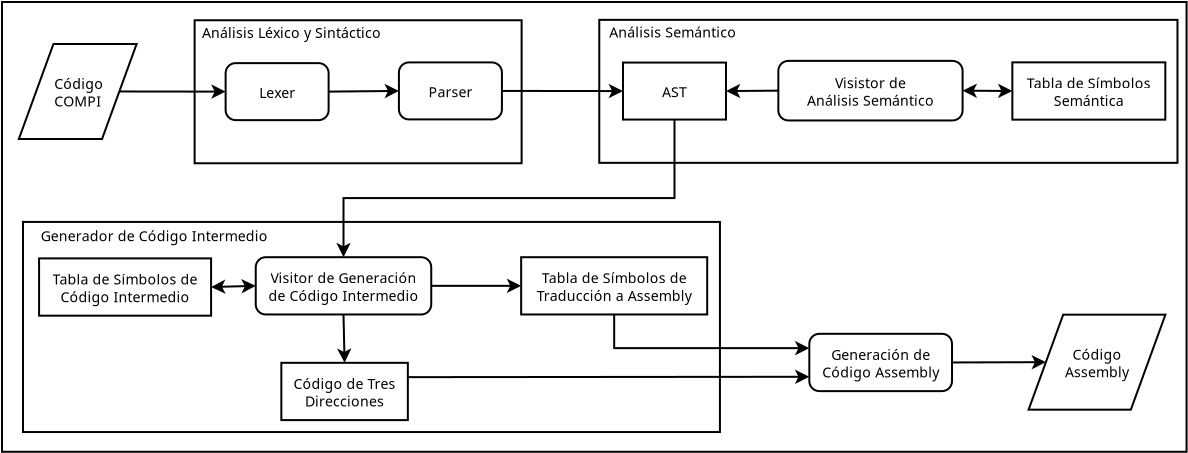 <?xml version="1.0" encoding="UTF-8"?>
<dia:diagram xmlns:dia="http://www.lysator.liu.se/~alla/dia/">
  <dia:layer name="Background" visible="true" active="true">
    <dia:object type="Flowchart - Box" version="0" id="O0">
      <dia:attribute name="obj_pos">
        <dia:point val="3.519,0.194"/>
      </dia:attribute>
      <dia:attribute name="obj_bb">
        <dia:rectangle val="3.469,0.144;62.798,22.732"/>
      </dia:attribute>
      <dia:attribute name="elem_corner">
        <dia:point val="3.519,0.194"/>
      </dia:attribute>
      <dia:attribute name="elem_width">
        <dia:real val="59.229"/>
      </dia:attribute>
      <dia:attribute name="elem_height">
        <dia:real val="22.488"/>
      </dia:attribute>
      <dia:attribute name="show_background">
        <dia:boolean val="true"/>
      </dia:attribute>
      <dia:attribute name="padding">
        <dia:real val="0.5"/>
      </dia:attribute>
      <dia:attribute name="text">
        <dia:composite type="text">
          <dia:attribute name="string">
            <dia:string>##</dia:string>
          </dia:attribute>
          <dia:attribute name="font">
            <dia:font family="sans" style="0" name="Helvetica"/>
          </dia:attribute>
          <dia:attribute name="height">
            <dia:real val="0.8"/>
          </dia:attribute>
          <dia:attribute name="pos">
            <dia:point val="33.134,11.68"/>
          </dia:attribute>
          <dia:attribute name="color">
            <dia:color val="#000000"/>
          </dia:attribute>
          <dia:attribute name="alignment">
            <dia:enum val="1"/>
          </dia:attribute>
        </dia:composite>
      </dia:attribute>
    </dia:object>
    <dia:object type="Flowchart - Box" version="0" id="O1">
      <dia:attribute name="obj_pos">
        <dia:point val="4.568,11.19"/>
      </dia:attribute>
      <dia:attribute name="obj_bb">
        <dia:rectangle val="4.518,11.14;39.465,21.746"/>
      </dia:attribute>
      <dia:attribute name="elem_corner">
        <dia:point val="4.568,11.19"/>
      </dia:attribute>
      <dia:attribute name="elem_width">
        <dia:real val="34.847"/>
      </dia:attribute>
      <dia:attribute name="elem_height">
        <dia:real val="10.506"/>
      </dia:attribute>
      <dia:attribute name="show_background">
        <dia:boolean val="true"/>
      </dia:attribute>
      <dia:attribute name="padding">
        <dia:real val="0.5"/>
      </dia:attribute>
      <dia:attribute name="text">
        <dia:composite type="text">
          <dia:attribute name="string">
            <dia:string>##</dia:string>
          </dia:attribute>
          <dia:attribute name="font">
            <dia:font family="sans" style="0" name="Helvetica"/>
          </dia:attribute>
          <dia:attribute name="height">
            <dia:real val="0.8"/>
          </dia:attribute>
          <dia:attribute name="pos">
            <dia:point val="21.991,16.685"/>
          </dia:attribute>
          <dia:attribute name="color">
            <dia:color val="#000000"/>
          </dia:attribute>
          <dia:attribute name="alignment">
            <dia:enum val="1"/>
          </dia:attribute>
        </dia:composite>
      </dia:attribute>
    </dia:object>
    <dia:object type="Flowchart - Box" version="0" id="O2">
      <dia:attribute name="obj_pos">
        <dia:point val="33.382,1.086"/>
      </dia:attribute>
      <dia:attribute name="obj_bb">
        <dia:rectangle val="33.332,1.036;62.343,8.286"/>
      </dia:attribute>
      <dia:attribute name="elem_corner">
        <dia:point val="33.382,1.086"/>
      </dia:attribute>
      <dia:attribute name="elem_width">
        <dia:real val="28.911"/>
      </dia:attribute>
      <dia:attribute name="elem_height">
        <dia:real val="7.15"/>
      </dia:attribute>
      <dia:attribute name="show_background">
        <dia:boolean val="true"/>
      </dia:attribute>
      <dia:attribute name="padding">
        <dia:real val="0.5"/>
      </dia:attribute>
      <dia:attribute name="text">
        <dia:composite type="text">
          <dia:attribute name="string">
            <dia:string>##</dia:string>
          </dia:attribute>
          <dia:attribute name="font">
            <dia:font family="sans" style="0" name="Helvetica"/>
          </dia:attribute>
          <dia:attribute name="height">
            <dia:real val="0.8"/>
          </dia:attribute>
          <dia:attribute name="pos">
            <dia:point val="47.838,4.903"/>
          </dia:attribute>
          <dia:attribute name="color">
            <dia:color val="#000000"/>
          </dia:attribute>
          <dia:attribute name="alignment">
            <dia:enum val="1"/>
          </dia:attribute>
        </dia:composite>
      </dia:attribute>
    </dia:object>
    <dia:object type="Flowchart - Box" version="0" id="O3">
      <dia:attribute name="obj_pos">
        <dia:point val="13.15,1.107"/>
      </dia:attribute>
      <dia:attribute name="obj_bb">
        <dia:rectangle val="13.1,1.057;29.55,8.307"/>
      </dia:attribute>
      <dia:attribute name="elem_corner">
        <dia:point val="13.15,1.107"/>
      </dia:attribute>
      <dia:attribute name="elem_width">
        <dia:real val="16.35"/>
      </dia:attribute>
      <dia:attribute name="elem_height">
        <dia:real val="7.15"/>
      </dia:attribute>
      <dia:attribute name="show_background">
        <dia:boolean val="true"/>
      </dia:attribute>
      <dia:attribute name="padding">
        <dia:real val="0.5"/>
      </dia:attribute>
      <dia:attribute name="text">
        <dia:composite type="text">
          <dia:attribute name="string">
            <dia:string>##</dia:string>
          </dia:attribute>
          <dia:attribute name="font">
            <dia:font family="sans" style="0" name="Helvetica"/>
          </dia:attribute>
          <dia:attribute name="height">
            <dia:real val="0.8"/>
          </dia:attribute>
          <dia:attribute name="pos">
            <dia:point val="21.325,4.924"/>
          </dia:attribute>
          <dia:attribute name="color">
            <dia:color val="#000000"/>
          </dia:attribute>
          <dia:attribute name="alignment">
            <dia:enum val="1"/>
          </dia:attribute>
        </dia:composite>
      </dia:attribute>
    </dia:object>
    <dia:object type="Flowchart - Parallelogram" version="0" id="O4">
      <dia:attribute name="obj_pos">
        <dia:point val="4.362,2.293"/>
      </dia:attribute>
      <dia:attribute name="obj_bb">
        <dia:rectangle val="4.312,2.243;10.301,7.093"/>
      </dia:attribute>
      <dia:attribute name="elem_corner">
        <dia:point val="4.362,2.293"/>
      </dia:attribute>
      <dia:attribute name="elem_width">
        <dia:real val="5.888"/>
      </dia:attribute>
      <dia:attribute name="elem_height">
        <dia:real val="4.75"/>
      </dia:attribute>
      <dia:attribute name="border_width">
        <dia:real val="0.1"/>
      </dia:attribute>
      <dia:attribute name="show_background">
        <dia:boolean val="true"/>
      </dia:attribute>
      <dia:attribute name="shear_angle">
        <dia:real val="70"/>
      </dia:attribute>
      <dia:attribute name="padding">
        <dia:real val="0.5"/>
      </dia:attribute>
      <dia:attribute name="text">
        <dia:composite type="text">
          <dia:attribute name="string">
            <dia:string>#Código
COMPI#</dia:string>
          </dia:attribute>
          <dia:attribute name="font">
            <dia:font family="sans" style="0" name="Helvetica"/>
          </dia:attribute>
          <dia:attribute name="height">
            <dia:real val="0.882"/>
          </dia:attribute>
          <dia:attribute name="pos">
            <dia:point val="7.307,4.496"/>
          </dia:attribute>
          <dia:attribute name="color">
            <dia:color val="#000000"/>
          </dia:attribute>
          <dia:attribute name="alignment">
            <dia:enum val="1"/>
          </dia:attribute>
        </dia:composite>
      </dia:attribute>
    </dia:object>
    <dia:object type="Flowchart - Box" version="0" id="O5">
      <dia:attribute name="obj_pos">
        <dia:point val="14.7,3.25"/>
      </dia:attribute>
      <dia:attribute name="obj_bb">
        <dia:rectangle val="14.65,3.2;19.9,6.15"/>
      </dia:attribute>
      <dia:attribute name="elem_corner">
        <dia:point val="14.7,3.25"/>
      </dia:attribute>
      <dia:attribute name="elem_width">
        <dia:real val="5.15"/>
      </dia:attribute>
      <dia:attribute name="elem_height">
        <dia:real val="2.85"/>
      </dia:attribute>
      <dia:attribute name="border_width">
        <dia:real val="0.1"/>
      </dia:attribute>
      <dia:attribute name="show_background">
        <dia:boolean val="true"/>
      </dia:attribute>
      <dia:attribute name="corner_radius">
        <dia:real val="0.5"/>
      </dia:attribute>
      <dia:attribute name="padding">
        <dia:real val="0.5"/>
      </dia:attribute>
      <dia:attribute name="text">
        <dia:composite type="text">
          <dia:attribute name="string">
            <dia:string>#Lexer#</dia:string>
          </dia:attribute>
          <dia:attribute name="font">
            <dia:font family="sans" style="0" name="Helvetica"/>
          </dia:attribute>
          <dia:attribute name="height">
            <dia:real val="0.882"/>
          </dia:attribute>
          <dia:attribute name="pos">
            <dia:point val="17.275,4.944"/>
          </dia:attribute>
          <dia:attribute name="color">
            <dia:color val="#000000"/>
          </dia:attribute>
          <dia:attribute name="alignment">
            <dia:enum val="1"/>
          </dia:attribute>
        </dia:composite>
      </dia:attribute>
    </dia:object>
    <dia:object type="Flowchart - Box" version="0" id="O6">
      <dia:attribute name="obj_pos">
        <dia:point val="23.365,3.215"/>
      </dia:attribute>
      <dia:attribute name="obj_bb">
        <dia:rectangle val="23.315,3.165;28.565,6.115"/>
      </dia:attribute>
      <dia:attribute name="elem_corner">
        <dia:point val="23.365,3.215"/>
      </dia:attribute>
      <dia:attribute name="elem_width">
        <dia:real val="5.15"/>
      </dia:attribute>
      <dia:attribute name="elem_height">
        <dia:real val="2.85"/>
      </dia:attribute>
      <dia:attribute name="border_width">
        <dia:real val="0.1"/>
      </dia:attribute>
      <dia:attribute name="show_background">
        <dia:boolean val="true"/>
      </dia:attribute>
      <dia:attribute name="corner_radius">
        <dia:real val="0.5"/>
      </dia:attribute>
      <dia:attribute name="padding">
        <dia:real val="0.5"/>
      </dia:attribute>
      <dia:attribute name="text">
        <dia:composite type="text">
          <dia:attribute name="string">
            <dia:string>#Parser#</dia:string>
          </dia:attribute>
          <dia:attribute name="font">
            <dia:font family="sans" style="0" name="Helvetica"/>
          </dia:attribute>
          <dia:attribute name="height">
            <dia:real val="0.882"/>
          </dia:attribute>
          <dia:attribute name="pos">
            <dia:point val="25.94,4.909"/>
          </dia:attribute>
          <dia:attribute name="color">
            <dia:color val="#000000"/>
          </dia:attribute>
          <dia:attribute name="alignment">
            <dia:enum val="1"/>
          </dia:attribute>
        </dia:composite>
      </dia:attribute>
    </dia:object>
    <dia:object type="Standard - Line" version="0" id="O7">
      <dia:attribute name="obj_pos">
        <dia:point val="9.386,4.668"/>
      </dia:attribute>
      <dia:attribute name="obj_bb">
        <dia:rectangle val="9.336,4.312;14.812,5.036"/>
      </dia:attribute>
      <dia:attribute name="conn_endpoints">
        <dia:point val="9.386,4.668"/>
        <dia:point val="14.7,4.675"/>
      </dia:attribute>
      <dia:attribute name="numcp">
        <dia:int val="1"/>
      </dia:attribute>
      <dia:attribute name="end_arrow">
        <dia:enum val="22"/>
      </dia:attribute>
      <dia:attribute name="end_arrow_length">
        <dia:real val="0.5"/>
      </dia:attribute>
      <dia:attribute name="end_arrow_width">
        <dia:real val="0.5"/>
      </dia:attribute>
      <dia:connections>
        <dia:connection handle="0" to="O4" connection="8"/>
        <dia:connection handle="1" to="O5" connection="7"/>
      </dia:connections>
    </dia:object>
    <dia:object type="Standard - Line" version="0" id="O8">
      <dia:attribute name="obj_pos">
        <dia:point val="19.85,4.675"/>
      </dia:attribute>
      <dia:attribute name="obj_bb">
        <dia:rectangle val="19.799,4.284;23.477,5.008"/>
      </dia:attribute>
      <dia:attribute name="conn_endpoints">
        <dia:point val="19.85,4.675"/>
        <dia:point val="23.365,4.64"/>
      </dia:attribute>
      <dia:attribute name="numcp">
        <dia:int val="1"/>
      </dia:attribute>
      <dia:attribute name="end_arrow">
        <dia:enum val="22"/>
      </dia:attribute>
      <dia:attribute name="end_arrow_length">
        <dia:real val="0.5"/>
      </dia:attribute>
      <dia:attribute name="end_arrow_width">
        <dia:real val="0.5"/>
      </dia:attribute>
      <dia:connections>
        <dia:connection handle="0" to="O5" connection="8"/>
        <dia:connection handle="1" to="O6" connection="7"/>
      </dia:connections>
    </dia:object>
    <dia:object type="Standard - Text" version="1" id="O9">
      <dia:attribute name="obj_pos">
        <dia:point val="13.525,1.989"/>
      </dia:attribute>
      <dia:attribute name="obj_bb">
        <dia:rectangle val="13.525,1.279;23.003,2.136"/>
      </dia:attribute>
      <dia:attribute name="text">
        <dia:composite type="text">
          <dia:attribute name="string">
            <dia:string>#Análisis Léxico y Sintáctico#</dia:string>
          </dia:attribute>
          <dia:attribute name="font">
            <dia:font family="sans" style="0" name="Helvetica"/>
          </dia:attribute>
          <dia:attribute name="height">
            <dia:real val="0.882"/>
          </dia:attribute>
          <dia:attribute name="pos">
            <dia:point val="13.525,1.989"/>
          </dia:attribute>
          <dia:attribute name="color">
            <dia:color val="#000000"/>
          </dia:attribute>
          <dia:attribute name="alignment">
            <dia:enum val="0"/>
          </dia:attribute>
        </dia:composite>
      </dia:attribute>
      <dia:attribute name="valign">
        <dia:enum val="3"/>
      </dia:attribute>
    </dia:object>
    <dia:object type="Flowchart - Box" version="0" id="O10">
      <dia:attribute name="obj_pos">
        <dia:point val="34.568,3.222"/>
      </dia:attribute>
      <dia:attribute name="obj_bb">
        <dia:rectangle val="34.518,3.172;39.768,6.122"/>
      </dia:attribute>
      <dia:attribute name="elem_corner">
        <dia:point val="34.568,3.222"/>
      </dia:attribute>
      <dia:attribute name="elem_width">
        <dia:real val="5.15"/>
      </dia:attribute>
      <dia:attribute name="elem_height">
        <dia:real val="2.85"/>
      </dia:attribute>
      <dia:attribute name="border_width">
        <dia:real val="0.1"/>
      </dia:attribute>
      <dia:attribute name="show_background">
        <dia:boolean val="true"/>
      </dia:attribute>
      <dia:attribute name="padding">
        <dia:real val="0.5"/>
      </dia:attribute>
      <dia:attribute name="text">
        <dia:composite type="text">
          <dia:attribute name="string">
            <dia:string>#AST#</dia:string>
          </dia:attribute>
          <dia:attribute name="font">
            <dia:font family="sans" style="0" name="Helvetica"/>
          </dia:attribute>
          <dia:attribute name="height">
            <dia:real val="0.882"/>
          </dia:attribute>
          <dia:attribute name="pos">
            <dia:point val="37.143,4.916"/>
          </dia:attribute>
          <dia:attribute name="color">
            <dia:color val="#000000"/>
          </dia:attribute>
          <dia:attribute name="alignment">
            <dia:enum val="1"/>
          </dia:attribute>
        </dia:composite>
      </dia:attribute>
    </dia:object>
    <dia:object type="Flowchart - Box" version="0" id="O11">
      <dia:attribute name="obj_pos">
        <dia:point val="54.037,3.212"/>
      </dia:attribute>
      <dia:attribute name="obj_bb">
        <dia:rectangle val="53.987,3.162;61.735,6.126"/>
      </dia:attribute>
      <dia:attribute name="elem_corner">
        <dia:point val="54.037,3.212"/>
      </dia:attribute>
      <dia:attribute name="elem_width">
        <dia:real val="7.648"/>
      </dia:attribute>
      <dia:attribute name="elem_height">
        <dia:real val="2.864"/>
      </dia:attribute>
      <dia:attribute name="border_width">
        <dia:real val="0.1"/>
      </dia:attribute>
      <dia:attribute name="show_background">
        <dia:boolean val="true"/>
      </dia:attribute>
      <dia:attribute name="padding">
        <dia:real val="0.5"/>
      </dia:attribute>
      <dia:attribute name="text">
        <dia:composite type="text">
          <dia:attribute name="string">
            <dia:string>#Tabla de Símbolos
Semántica#</dia:string>
          </dia:attribute>
          <dia:attribute name="font">
            <dia:font family="sans" style="0" name="Helvetica"/>
          </dia:attribute>
          <dia:attribute name="height">
            <dia:real val="0.882"/>
          </dia:attribute>
          <dia:attribute name="pos">
            <dia:point val="57.861,4.472"/>
          </dia:attribute>
          <dia:attribute name="color">
            <dia:color val="#000000"/>
          </dia:attribute>
          <dia:attribute name="alignment">
            <dia:enum val="1"/>
          </dia:attribute>
        </dia:composite>
      </dia:attribute>
    </dia:object>
    <dia:object type="Flowchart - Box" version="0" id="O12">
      <dia:attribute name="obj_pos">
        <dia:point val="42.336,3.139"/>
      </dia:attribute>
      <dia:attribute name="obj_bb">
        <dia:rectangle val="42.286,3.089;51.6,6.166"/>
      </dia:attribute>
      <dia:attribute name="elem_corner">
        <dia:point val="42.336,3.139"/>
      </dia:attribute>
      <dia:attribute name="elem_width">
        <dia:real val="9.213"/>
      </dia:attribute>
      <dia:attribute name="elem_height">
        <dia:real val="2.977"/>
      </dia:attribute>
      <dia:attribute name="border_width">
        <dia:real val="0.1"/>
      </dia:attribute>
      <dia:attribute name="show_background">
        <dia:boolean val="true"/>
      </dia:attribute>
      <dia:attribute name="corner_radius">
        <dia:real val="0.5"/>
      </dia:attribute>
      <dia:attribute name="padding">
        <dia:real val="0.5"/>
      </dia:attribute>
      <dia:attribute name="text">
        <dia:composite type="text">
          <dia:attribute name="string">
            <dia:string>#Visistor de
Análisis Semántico#</dia:string>
          </dia:attribute>
          <dia:attribute name="font">
            <dia:font family="sans" style="0" name="Helvetica"/>
          </dia:attribute>
          <dia:attribute name="height">
            <dia:real val="0.882"/>
          </dia:attribute>
          <dia:attribute name="pos">
            <dia:point val="46.943,4.455"/>
          </dia:attribute>
          <dia:attribute name="color">
            <dia:color val="#000000"/>
          </dia:attribute>
          <dia:attribute name="alignment">
            <dia:enum val="1"/>
          </dia:attribute>
        </dia:composite>
      </dia:attribute>
    </dia:object>
    <dia:object type="Standard - Line" version="0" id="O13">
      <dia:attribute name="obj_pos">
        <dia:point val="28.515,4.64"/>
      </dia:attribute>
      <dia:attribute name="obj_bb">
        <dia:rectangle val="28.465,4.285;34.68,5.008"/>
      </dia:attribute>
      <dia:attribute name="conn_endpoints">
        <dia:point val="28.515,4.64"/>
        <dia:point val="34.568,4.647"/>
      </dia:attribute>
      <dia:attribute name="numcp">
        <dia:int val="1"/>
      </dia:attribute>
      <dia:attribute name="end_arrow">
        <dia:enum val="22"/>
      </dia:attribute>
      <dia:attribute name="end_arrow_length">
        <dia:real val="0.5"/>
      </dia:attribute>
      <dia:attribute name="end_arrow_width">
        <dia:real val="0.5"/>
      </dia:attribute>
      <dia:connections>
        <dia:connection handle="0" to="O6" connection="8"/>
        <dia:connection handle="1" to="O10" connection="7"/>
      </dia:connections>
    </dia:object>
    <dia:object type="Standard - Line" version="0" id="O14">
      <dia:attribute name="obj_pos">
        <dia:point val="39.718,4.647"/>
      </dia:attribute>
      <dia:attribute name="obj_bb">
        <dia:rectangle val="39.668,4.28;42.387,5.003"/>
      </dia:attribute>
      <dia:attribute name="conn_endpoints">
        <dia:point val="39.718,4.647"/>
        <dia:point val="42.336,4.627"/>
      </dia:attribute>
      <dia:attribute name="numcp">
        <dia:int val="1"/>
      </dia:attribute>
      <dia:attribute name="start_arrow">
        <dia:enum val="22"/>
      </dia:attribute>
      <dia:attribute name="start_arrow_length">
        <dia:real val="0.5"/>
      </dia:attribute>
      <dia:attribute name="start_arrow_width">
        <dia:real val="0.5"/>
      </dia:attribute>
      <dia:connections>
        <dia:connection handle="0" to="O10" connection="8"/>
        <dia:connection handle="1" to="O12" connection="7"/>
      </dia:connections>
    </dia:object>
    <dia:object type="Standard - Line" version="0" id="O15">
      <dia:attribute name="obj_pos">
        <dia:point val="51.55,4.627"/>
      </dia:attribute>
      <dia:attribute name="obj_bb">
        <dia:rectangle val="51.499,4.27;54.088,5.001"/>
      </dia:attribute>
      <dia:attribute name="conn_endpoints">
        <dia:point val="51.55,4.627"/>
        <dia:point val="54.037,4.644"/>
      </dia:attribute>
      <dia:attribute name="numcp">
        <dia:int val="1"/>
      </dia:attribute>
      <dia:attribute name="start_arrow">
        <dia:enum val="22"/>
      </dia:attribute>
      <dia:attribute name="start_arrow_length">
        <dia:real val="0.5"/>
      </dia:attribute>
      <dia:attribute name="start_arrow_width">
        <dia:real val="0.5"/>
      </dia:attribute>
      <dia:attribute name="end_arrow">
        <dia:enum val="22"/>
      </dia:attribute>
      <dia:attribute name="end_arrow_length">
        <dia:real val="0.5"/>
      </dia:attribute>
      <dia:attribute name="end_arrow_width">
        <dia:real val="0.5"/>
      </dia:attribute>
      <dia:connections>
        <dia:connection handle="0" to="O12" connection="8"/>
        <dia:connection handle="1" to="O11" connection="7"/>
      </dia:connections>
    </dia:object>
    <dia:object type="Standard - Text" version="1" id="O16">
      <dia:attribute name="obj_pos">
        <dia:point val="33.878,1.972"/>
      </dia:attribute>
      <dia:attribute name="obj_bb">
        <dia:rectangle val="33.878,1.262;40.498,2.12"/>
      </dia:attribute>
      <dia:attribute name="text">
        <dia:composite type="text">
          <dia:attribute name="string">
            <dia:string>#Análisis Semántico#</dia:string>
          </dia:attribute>
          <dia:attribute name="font">
            <dia:font family="sans" style="0" name="Helvetica"/>
          </dia:attribute>
          <dia:attribute name="height">
            <dia:real val="0.882"/>
          </dia:attribute>
          <dia:attribute name="pos">
            <dia:point val="33.878,1.972"/>
          </dia:attribute>
          <dia:attribute name="color">
            <dia:color val="#000000"/>
          </dia:attribute>
          <dia:attribute name="alignment">
            <dia:enum val="0"/>
          </dia:attribute>
        </dia:composite>
      </dia:attribute>
      <dia:attribute name="valign">
        <dia:enum val="3"/>
      </dia:attribute>
    </dia:object>
    <dia:object type="Flowchart - Box" version="0" id="O17">
      <dia:attribute name="obj_pos">
        <dia:point val="16.206,12.954"/>
      </dia:attribute>
      <dia:attribute name="obj_bb">
        <dia:rectangle val="16.156,12.904;25.031,15.868"/>
      </dia:attribute>
      <dia:attribute name="elem_corner">
        <dia:point val="16.206,12.954"/>
      </dia:attribute>
      <dia:attribute name="elem_width">
        <dia:real val="8.775"/>
      </dia:attribute>
      <dia:attribute name="elem_height">
        <dia:real val="2.864"/>
      </dia:attribute>
      <dia:attribute name="border_width">
        <dia:real val="0.1"/>
      </dia:attribute>
      <dia:attribute name="show_background">
        <dia:boolean val="true"/>
      </dia:attribute>
      <dia:attribute name="corner_radius">
        <dia:real val="0.5"/>
      </dia:attribute>
      <dia:attribute name="padding">
        <dia:real val="0.5"/>
      </dia:attribute>
      <dia:attribute name="text">
        <dia:composite type="text">
          <dia:attribute name="string">
            <dia:string>#Visitor de Generación
de Código Intermedio#</dia:string>
          </dia:attribute>
          <dia:attribute name="font">
            <dia:font family="sans" style="0" name="Helvetica"/>
          </dia:attribute>
          <dia:attribute name="height">
            <dia:real val="0.882"/>
          </dia:attribute>
          <dia:attribute name="pos">
            <dia:point val="20.594,14.214"/>
          </dia:attribute>
          <dia:attribute name="color">
            <dia:color val="#000000"/>
          </dia:attribute>
          <dia:attribute name="alignment">
            <dia:enum val="1"/>
          </dia:attribute>
        </dia:composite>
      </dia:attribute>
    </dia:object>
    <dia:object type="Flowchart - Box" version="0" id="O18">
      <dia:attribute name="obj_pos">
        <dia:point val="17.486,18.235"/>
      </dia:attribute>
      <dia:attribute name="obj_bb">
        <dia:rectangle val="17.436,18.185;23.861,21.149"/>
      </dia:attribute>
      <dia:attribute name="elem_corner">
        <dia:point val="17.486,18.235"/>
      </dia:attribute>
      <dia:attribute name="elem_width">
        <dia:real val="6.325"/>
      </dia:attribute>
      <dia:attribute name="elem_height">
        <dia:real val="2.864"/>
      </dia:attribute>
      <dia:attribute name="border_width">
        <dia:real val="0.1"/>
      </dia:attribute>
      <dia:attribute name="show_background">
        <dia:boolean val="true"/>
      </dia:attribute>
      <dia:attribute name="padding">
        <dia:real val="0.5"/>
      </dia:attribute>
      <dia:attribute name="text">
        <dia:composite type="text">
          <dia:attribute name="string">
            <dia:string>#Código de Tres
Direcciones#</dia:string>
          </dia:attribute>
          <dia:attribute name="font">
            <dia:font family="sans" style="0" name="Helvetica"/>
          </dia:attribute>
          <dia:attribute name="height">
            <dia:real val="0.882"/>
          </dia:attribute>
          <dia:attribute name="pos">
            <dia:point val="20.648,19.495"/>
          </dia:attribute>
          <dia:attribute name="color">
            <dia:color val="#000000"/>
          </dia:attribute>
          <dia:attribute name="alignment">
            <dia:enum val="1"/>
          </dia:attribute>
        </dia:composite>
      </dia:attribute>
    </dia:object>
    <dia:object type="Flowchart - Box" version="0" id="O19">
      <dia:attribute name="obj_pos">
        <dia:point val="29.477,12.954"/>
      </dia:attribute>
      <dia:attribute name="obj_bb">
        <dia:rectangle val="29.427,12.904;38.829,15.868"/>
      </dia:attribute>
      <dia:attribute name="elem_corner">
        <dia:point val="29.477,12.954"/>
      </dia:attribute>
      <dia:attribute name="elem_width">
        <dia:real val="9.302"/>
      </dia:attribute>
      <dia:attribute name="elem_height">
        <dia:real val="2.864"/>
      </dia:attribute>
      <dia:attribute name="border_width">
        <dia:real val="0.1"/>
      </dia:attribute>
      <dia:attribute name="show_background">
        <dia:boolean val="true"/>
      </dia:attribute>
      <dia:attribute name="padding">
        <dia:real val="0.5"/>
      </dia:attribute>
      <dia:attribute name="text">
        <dia:composite type="text">
          <dia:attribute name="string">
            <dia:string>#Tabla de Símbolos de
Traducción a Assembly#</dia:string>
          </dia:attribute>
          <dia:attribute name="font">
            <dia:font family="sans" style="0" name="Helvetica"/>
          </dia:attribute>
          <dia:attribute name="height">
            <dia:real val="0.882"/>
          </dia:attribute>
          <dia:attribute name="pos">
            <dia:point val="34.128,14.214"/>
          </dia:attribute>
          <dia:attribute name="color">
            <dia:color val="#000000"/>
          </dia:attribute>
          <dia:attribute name="alignment">
            <dia:enum val="1"/>
          </dia:attribute>
        </dia:composite>
      </dia:attribute>
    </dia:object>
    <dia:object type="Standard - ZigZagLine" version="1" id="O20">
      <dia:attribute name="obj_pos">
        <dia:point val="37.143,6.072"/>
      </dia:attribute>
      <dia:attribute name="obj_bb">
        <dia:rectangle val="20.232,6.022;37.193,13.066"/>
      </dia:attribute>
      <dia:attribute name="orth_points">
        <dia:point val="37.143,6.072"/>
        <dia:point val="37.143,9.998"/>
        <dia:point val="20.594,9.998"/>
        <dia:point val="20.594,12.954"/>
      </dia:attribute>
      <dia:attribute name="orth_orient">
        <dia:enum val="1"/>
        <dia:enum val="0"/>
        <dia:enum val="1"/>
      </dia:attribute>
      <dia:attribute name="autorouting">
        <dia:boolean val="false"/>
      </dia:attribute>
      <dia:attribute name="end_arrow">
        <dia:enum val="22"/>
      </dia:attribute>
      <dia:attribute name="end_arrow_length">
        <dia:real val="0.5"/>
      </dia:attribute>
      <dia:attribute name="end_arrow_width">
        <dia:real val="0.5"/>
      </dia:attribute>
      <dia:connections>
        <dia:connection handle="0" to="O10" connection="13"/>
        <dia:connection handle="1" to="O17" connection="2"/>
      </dia:connections>
    </dia:object>
    <dia:object type="Standard - Line" version="0" id="O21">
      <dia:attribute name="obj_pos">
        <dia:point val="24.981,14.386"/>
      </dia:attribute>
      <dia:attribute name="obj_bb">
        <dia:rectangle val="24.931,14.024;29.589,14.748"/>
      </dia:attribute>
      <dia:attribute name="conn_endpoints">
        <dia:point val="24.981,14.386"/>
        <dia:point val="29.477,14.386"/>
      </dia:attribute>
      <dia:attribute name="numcp">
        <dia:int val="1"/>
      </dia:attribute>
      <dia:attribute name="end_arrow">
        <dia:enum val="22"/>
      </dia:attribute>
      <dia:attribute name="end_arrow_length">
        <dia:real val="0.5"/>
      </dia:attribute>
      <dia:attribute name="end_arrow_width">
        <dia:real val="0.5"/>
      </dia:attribute>
      <dia:connections>
        <dia:connection handle="0" to="O17" connection="8"/>
        <dia:connection handle="1" to="O19" connection="7"/>
      </dia:connections>
    </dia:object>
    <dia:object type="Standard - Line" version="0" id="O22">
      <dia:attribute name="obj_pos">
        <dia:point val="20.594,15.818"/>
      </dia:attribute>
      <dia:attribute name="obj_bb">
        <dia:rectangle val="20.273,15.767;20.996,18.347"/>
      </dia:attribute>
      <dia:attribute name="conn_endpoints">
        <dia:point val="20.594,15.818"/>
        <dia:point val="20.648,18.235"/>
      </dia:attribute>
      <dia:attribute name="numcp">
        <dia:int val="1"/>
      </dia:attribute>
      <dia:attribute name="end_arrow">
        <dia:enum val="22"/>
      </dia:attribute>
      <dia:attribute name="end_arrow_length">
        <dia:real val="0.5"/>
      </dia:attribute>
      <dia:attribute name="end_arrow_width">
        <dia:real val="0.5"/>
      </dia:attribute>
      <dia:connections>
        <dia:connection handle="0" to="O17" connection="13"/>
        <dia:connection handle="1" to="O18" connection="2"/>
      </dia:connections>
    </dia:object>
    <dia:object type="Standard - Text" version="1" id="O23">
      <dia:attribute name="obj_pos">
        <dia:point val="5.451,12.153"/>
      </dia:attribute>
      <dia:attribute name="obj_bb">
        <dia:rectangle val="5.451,11.444;17.083,12.301"/>
      </dia:attribute>
      <dia:attribute name="text">
        <dia:composite type="text">
          <dia:attribute name="string">
            <dia:string>#Generador de Código Intermedio#</dia:string>
          </dia:attribute>
          <dia:attribute name="font">
            <dia:font family="sans" style="0" name="Helvetica"/>
          </dia:attribute>
          <dia:attribute name="height">
            <dia:real val="0.882"/>
          </dia:attribute>
          <dia:attribute name="pos">
            <dia:point val="5.451,12.153"/>
          </dia:attribute>
          <dia:attribute name="color">
            <dia:color val="#000000"/>
          </dia:attribute>
          <dia:attribute name="alignment">
            <dia:enum val="0"/>
          </dia:attribute>
        </dia:composite>
      </dia:attribute>
      <dia:attribute name="valign">
        <dia:enum val="3"/>
      </dia:attribute>
    </dia:object>
    <dia:object type="Flowchart - Box" version="0" id="O24">
      <dia:attribute name="obj_pos">
        <dia:point val="43.885,16.785"/>
      </dia:attribute>
      <dia:attribute name="obj_bb">
        <dia:rectangle val="43.834,16.735;51.069,19.699"/>
      </dia:attribute>
      <dia:attribute name="elem_corner">
        <dia:point val="43.885,16.785"/>
      </dia:attribute>
      <dia:attribute name="elem_width">
        <dia:real val="7.135"/>
      </dia:attribute>
      <dia:attribute name="elem_height">
        <dia:real val="2.864"/>
      </dia:attribute>
      <dia:attribute name="border_width">
        <dia:real val="0.1"/>
      </dia:attribute>
      <dia:attribute name="show_background">
        <dia:boolean val="true"/>
      </dia:attribute>
      <dia:attribute name="corner_radius">
        <dia:real val="0.5"/>
      </dia:attribute>
      <dia:attribute name="padding">
        <dia:real val="0.5"/>
      </dia:attribute>
      <dia:attribute name="text">
        <dia:composite type="text">
          <dia:attribute name="string">
            <dia:string>#Generación de
Código Assembly#</dia:string>
          </dia:attribute>
          <dia:attribute name="font">
            <dia:font family="sans" style="0" name="Helvetica"/>
          </dia:attribute>
          <dia:attribute name="height">
            <dia:real val="0.882"/>
          </dia:attribute>
          <dia:attribute name="pos">
            <dia:point val="47.452,18.045"/>
          </dia:attribute>
          <dia:attribute name="color">
            <dia:color val="#000000"/>
          </dia:attribute>
          <dia:attribute name="alignment">
            <dia:enum val="1"/>
          </dia:attribute>
        </dia:composite>
      </dia:attribute>
    </dia:object>
    <dia:object type="Standard - ZigZagLine" version="1" id="O25">
      <dia:attribute name="obj_pos">
        <dia:point val="34.128,15.818"/>
      </dia:attribute>
      <dia:attribute name="obj_bb">
        <dia:rectangle val="34.078,15.768;43.996,17.863"/>
      </dia:attribute>
      <dia:attribute name="orth_points">
        <dia:point val="34.128,15.818"/>
        <dia:point val="34.128,17.501"/>
        <dia:point val="43.885,17.501"/>
      </dia:attribute>
      <dia:attribute name="orth_orient">
        <dia:enum val="1"/>
        <dia:enum val="0"/>
      </dia:attribute>
      <dia:attribute name="autorouting">
        <dia:boolean val="true"/>
      </dia:attribute>
      <dia:attribute name="end_arrow">
        <dia:enum val="22"/>
      </dia:attribute>
      <dia:attribute name="end_arrow_length">
        <dia:real val="0.5"/>
      </dia:attribute>
      <dia:attribute name="end_arrow_width">
        <dia:real val="0.5"/>
      </dia:attribute>
      <dia:connections>
        <dia:connection handle="0" to="O19" connection="13"/>
        <dia:connection handle="1" to="O24" connection="5"/>
      </dia:connections>
    </dia:object>
    <dia:object type="Standard - Line" version="0" id="O26">
      <dia:attribute name="obj_pos">
        <dia:point val="23.811,18.951"/>
      </dia:attribute>
      <dia:attribute name="obj_bb">
        <dia:rectangle val="23.761,18.572;43.996,19.295"/>
      </dia:attribute>
      <dia:attribute name="conn_endpoints">
        <dia:point val="23.811,18.951"/>
        <dia:point val="43.885,18.933"/>
      </dia:attribute>
      <dia:attribute name="numcp">
        <dia:int val="1"/>
      </dia:attribute>
      <dia:attribute name="end_arrow">
        <dia:enum val="22"/>
      </dia:attribute>
      <dia:attribute name="end_arrow_length">
        <dia:real val="0.5"/>
      </dia:attribute>
      <dia:attribute name="end_arrow_width">
        <dia:real val="0.5"/>
      </dia:attribute>
      <dia:connections>
        <dia:connection handle="0" to="O18" connection="6"/>
        <dia:connection handle="1" to="O24" connection="9"/>
      </dia:connections>
    </dia:object>
    <dia:object type="Flowchart - Parallelogram" version="0" id="O27">
      <dia:attribute name="obj_pos">
        <dia:point val="54.849,15.827"/>
      </dia:attribute>
      <dia:attribute name="obj_bb">
        <dia:rectangle val="54.8,15.777;61.74,20.627"/>
      </dia:attribute>
      <dia:attribute name="elem_corner">
        <dia:point val="54.849,15.827"/>
      </dia:attribute>
      <dia:attribute name="elem_width">
        <dia:real val="6.841"/>
      </dia:attribute>
      <dia:attribute name="elem_height">
        <dia:real val="4.75"/>
      </dia:attribute>
      <dia:attribute name="border_width">
        <dia:real val="0.1"/>
      </dia:attribute>
      <dia:attribute name="show_background">
        <dia:boolean val="true"/>
      </dia:attribute>
      <dia:attribute name="shear_angle">
        <dia:real val="70"/>
      </dia:attribute>
      <dia:attribute name="padding">
        <dia:real val="0.5"/>
      </dia:attribute>
      <dia:attribute name="text">
        <dia:composite type="text">
          <dia:attribute name="string">
            <dia:string>#Código
Assembly#</dia:string>
          </dia:attribute>
          <dia:attribute name="font">
            <dia:font family="sans" style="0" name="Helvetica"/>
          </dia:attribute>
          <dia:attribute name="height">
            <dia:real val="0.882"/>
          </dia:attribute>
          <dia:attribute name="pos">
            <dia:point val="58.27,18.03"/>
          </dia:attribute>
          <dia:attribute name="color">
            <dia:color val="#000000"/>
          </dia:attribute>
          <dia:attribute name="alignment">
            <dia:enum val="1"/>
          </dia:attribute>
        </dia:composite>
      </dia:attribute>
    </dia:object>
    <dia:object type="Standard - Line" version="0" id="O28">
      <dia:attribute name="obj_pos">
        <dia:point val="51.02,18.217"/>
      </dia:attribute>
      <dia:attribute name="obj_bb">
        <dia:rectangle val="50.969,17.842;55.826,18.566"/>
      </dia:attribute>
      <dia:attribute name="conn_endpoints">
        <dia:point val="51.02,18.217"/>
        <dia:point val="55.714,18.202"/>
      </dia:attribute>
      <dia:attribute name="numcp">
        <dia:int val="1"/>
      </dia:attribute>
      <dia:attribute name="end_arrow">
        <dia:enum val="22"/>
      </dia:attribute>
      <dia:attribute name="end_arrow_length">
        <dia:real val="0.5"/>
      </dia:attribute>
      <dia:attribute name="end_arrow_width">
        <dia:real val="0.5"/>
      </dia:attribute>
      <dia:connections>
        <dia:connection handle="0" to="O24" connection="8"/>
        <dia:connection handle="1" to="O27" connection="7"/>
      </dia:connections>
    </dia:object>
    <dia:object type="Flowchart - Box" version="0" id="O29">
      <dia:attribute name="obj_pos">
        <dia:point val="5.373,13.014"/>
      </dia:attribute>
      <dia:attribute name="obj_bb">
        <dia:rectangle val="5.323,12.964;14.023,15.928"/>
      </dia:attribute>
      <dia:attribute name="elem_corner">
        <dia:point val="5.373,13.014"/>
      </dia:attribute>
      <dia:attribute name="elem_width">
        <dia:real val="8.6"/>
      </dia:attribute>
      <dia:attribute name="elem_height">
        <dia:real val="2.864"/>
      </dia:attribute>
      <dia:attribute name="border_width">
        <dia:real val="0.1"/>
      </dia:attribute>
      <dia:attribute name="show_background">
        <dia:boolean val="true"/>
      </dia:attribute>
      <dia:attribute name="padding">
        <dia:real val="0.5"/>
      </dia:attribute>
      <dia:attribute name="text">
        <dia:composite type="text">
          <dia:attribute name="string">
            <dia:string>#Tabla de Símbolos de
Código Intermedio#</dia:string>
          </dia:attribute>
          <dia:attribute name="font">
            <dia:font family="sans" style="0" name="Helvetica"/>
          </dia:attribute>
          <dia:attribute name="height">
            <dia:real val="0.882"/>
          </dia:attribute>
          <dia:attribute name="pos">
            <dia:point val="9.673,14.274"/>
          </dia:attribute>
          <dia:attribute name="color">
            <dia:color val="#000000"/>
          </dia:attribute>
          <dia:attribute name="alignment">
            <dia:enum val="1"/>
          </dia:attribute>
        </dia:composite>
      </dia:attribute>
    </dia:object>
    <dia:object type="Standard - Line" version="0" id="O30">
      <dia:attribute name="obj_pos">
        <dia:point val="13.973,14.446"/>
      </dia:attribute>
      <dia:attribute name="obj_bb">
        <dia:rectangle val="13.922,14.043;16.257,14.788"/>
      </dia:attribute>
      <dia:attribute name="conn_endpoints">
        <dia:point val="13.973,14.446"/>
        <dia:point val="16.206,14.386"/>
      </dia:attribute>
      <dia:attribute name="numcp">
        <dia:int val="1"/>
      </dia:attribute>
      <dia:attribute name="start_arrow">
        <dia:enum val="22"/>
      </dia:attribute>
      <dia:attribute name="start_arrow_length">
        <dia:real val="0.5"/>
      </dia:attribute>
      <dia:attribute name="start_arrow_width">
        <dia:real val="0.5"/>
      </dia:attribute>
      <dia:attribute name="end_arrow">
        <dia:enum val="22"/>
      </dia:attribute>
      <dia:attribute name="end_arrow_length">
        <dia:real val="0.5"/>
      </dia:attribute>
      <dia:attribute name="end_arrow_width">
        <dia:real val="0.5"/>
      </dia:attribute>
      <dia:connections>
        <dia:connection handle="0" to="O29" connection="8"/>
        <dia:connection handle="1" to="O17" connection="7"/>
      </dia:connections>
    </dia:object>
  </dia:layer>
</dia:diagram>
